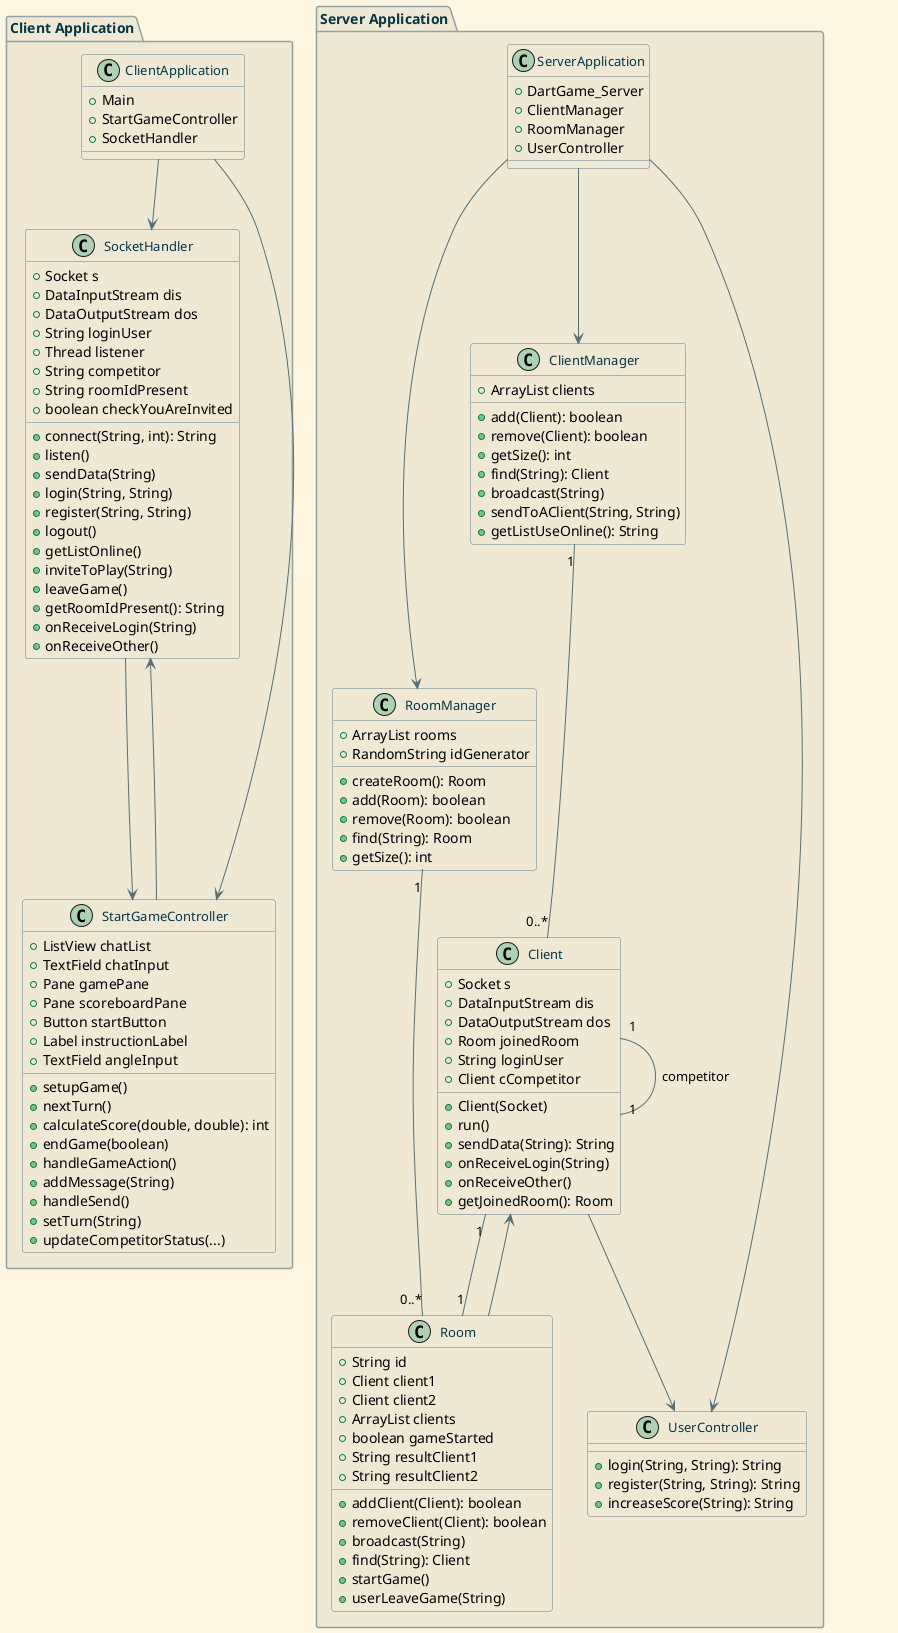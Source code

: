 @startuml
' === Theme Solarized Light ===
skinparam backgroundColor #FDF6E3
skinparam handwritten false

skinparam class {
  BackgroundColor #EEE8D5
  BorderColor #657b83
  ArrowColor #586e75
  FontColor #073642
  FontSize 13
}

skinparam note {
  BackgroundColor #EEE8D5
  BorderColor #93a1a1
  FontColor #586e75
}

skinparam package {
  BackgroundColor #EEE8D5
  BorderColor #93a1a1
  FontColor #073642
}

' === Class Diagram ===
top to bottom direction

package "Client Application" {
    class ClientApplication {
        +Main
        +StartGameController
        +SocketHandler
    }

    class SocketHandler {
        +Socket s
        +DataInputStream dis
        +DataOutputStream dos
        +String loginUser
        +Thread listener
        +String competitor
        +String roomIdPresent
        +boolean checkYouAreInvited
        +connect(String, int): String
        +listen()
        +sendData(String)
        +login(String, String)
        +register(String, String)
        +logout()
        +getListOnline()
        +inviteToPlay(String)
        +leaveGame()
        +getRoomIdPresent(): String
        +onReceiveLogin(String)
        +onReceiveOther()
    }

    class StartGameController {
        +ListView chatList
        +TextField chatInput
        +Pane gamePane
        +Pane scoreboardPane
        +Button startButton
        +Label instructionLabel
        +TextField angleInput
        +setupGame()
        +nextTurn()
        +calculateScore(double, double): int
        +endGame(boolean)
        +handleGameAction()
        +addMessage(String)
        +handleSend()
        +setTurn(String)
        +updateCompetitorStatus(...)
    }
}

package "Server Application" {
    class ServerApplication {
        +DartGame_Server
        +ClientManager
        +RoomManager
        +UserController
    }

    class Client {
        +Socket s
        +DataInputStream dis
        +DataOutputStream dos
        +Room joinedRoom
        +String loginUser
        +Client cCompetitor
        +Client(Socket)
        +run()
        +sendData(String): String
        +onReceiveLogin(String)
        +onReceiveOther()
        +getJoinedRoom(): Room
    }

    class Room {
        +String id
        +Client client1
        +Client client2
        +ArrayList clients
        +boolean gameStarted
        +String resultClient1
        +String resultClient2
        +addClient(Client): boolean
        +removeClient(Client): boolean
        +broadcast(String)
        +find(String): Client
        +startGame()
        +userLeaveGame(String)
    }

    class ClientManager {
        +ArrayList clients
        +add(Client): boolean
        +remove(Client): boolean
        +getSize(): int
        +find(String): Client
        +broadcast(String)
        +sendToAClient(String, String)
        +getListUseOnline(): String
    }

    class RoomManager {
        +ArrayList rooms
        +RandomString idGenerator
        +createRoom(): Room
        +add(Room): boolean
        +remove(Room): boolean
        +find(String): Room
        +getSize(): int
    }

    class UserController {
        +login(String, String): String
        +register(String, String): String
        +increaseScore(String): String
    }
}

' === Relationships ===
ClientApplication --> SocketHandler
ClientApplication --> StartGameController
StartGameController --> SocketHandler
SocketHandler --> StartGameController

ServerApplication --> ClientManager
ServerApplication --> RoomManager
ServerApplication --> UserController

ClientManager "1" -- "0..*" Client
RoomManager "1" -- "0..*" Room

Client "1" -- "1" Room
Client "1" -- "1" Client : competitor
Client --> UserController
Room --> Client

@enduml
